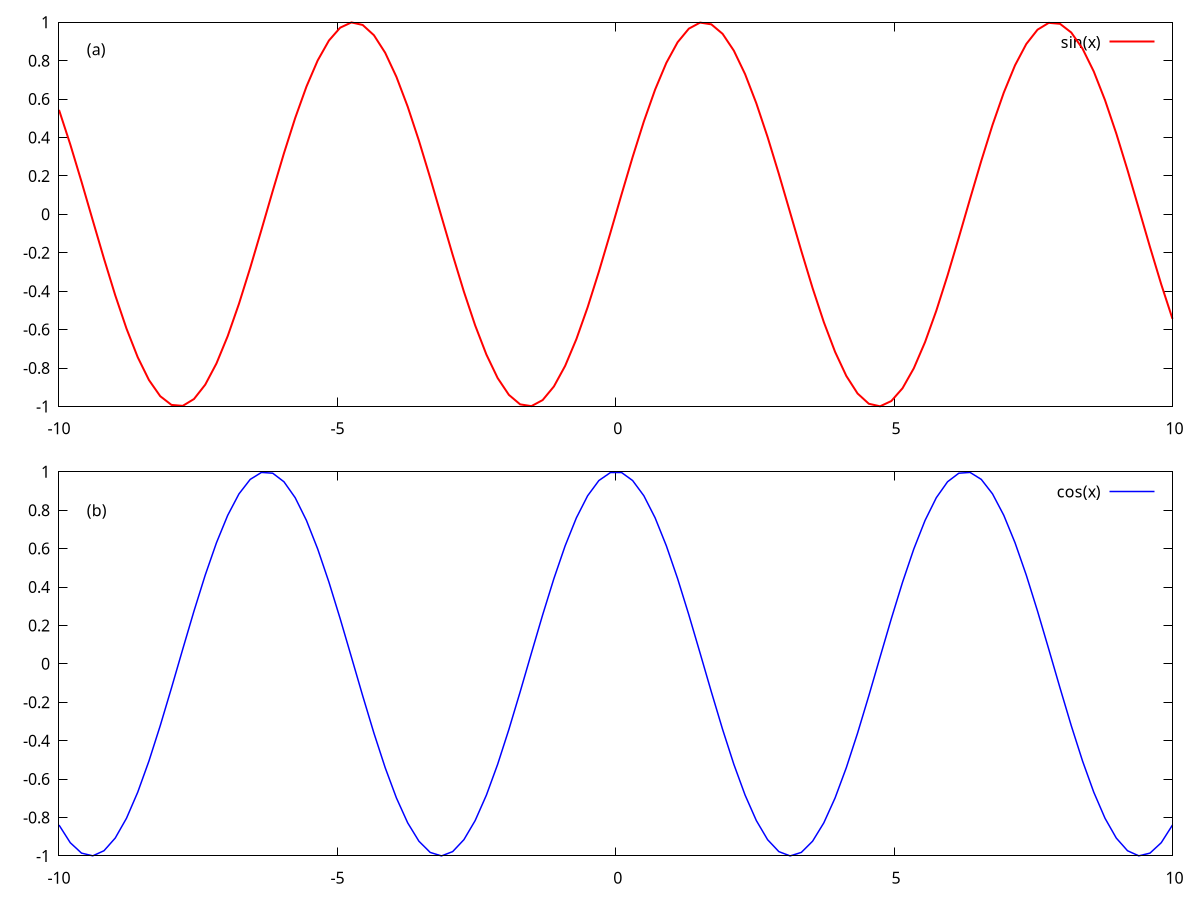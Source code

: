 set multiplot;                          # get into multiplot mode
      set size 1,0.5;  
      set origin 0.0,0.5;   
      plot sin(x) lc rgb 'red' lw 2; 
      set label '(a)' at -9.5,3.2; 
      set label '(b)' at -9.5,0.8;
      set origin 0.0,0.0;   plot cos(x) lc rgb 'blue' lw 1.5
      unset multiplot                         # exit multiplot mode
